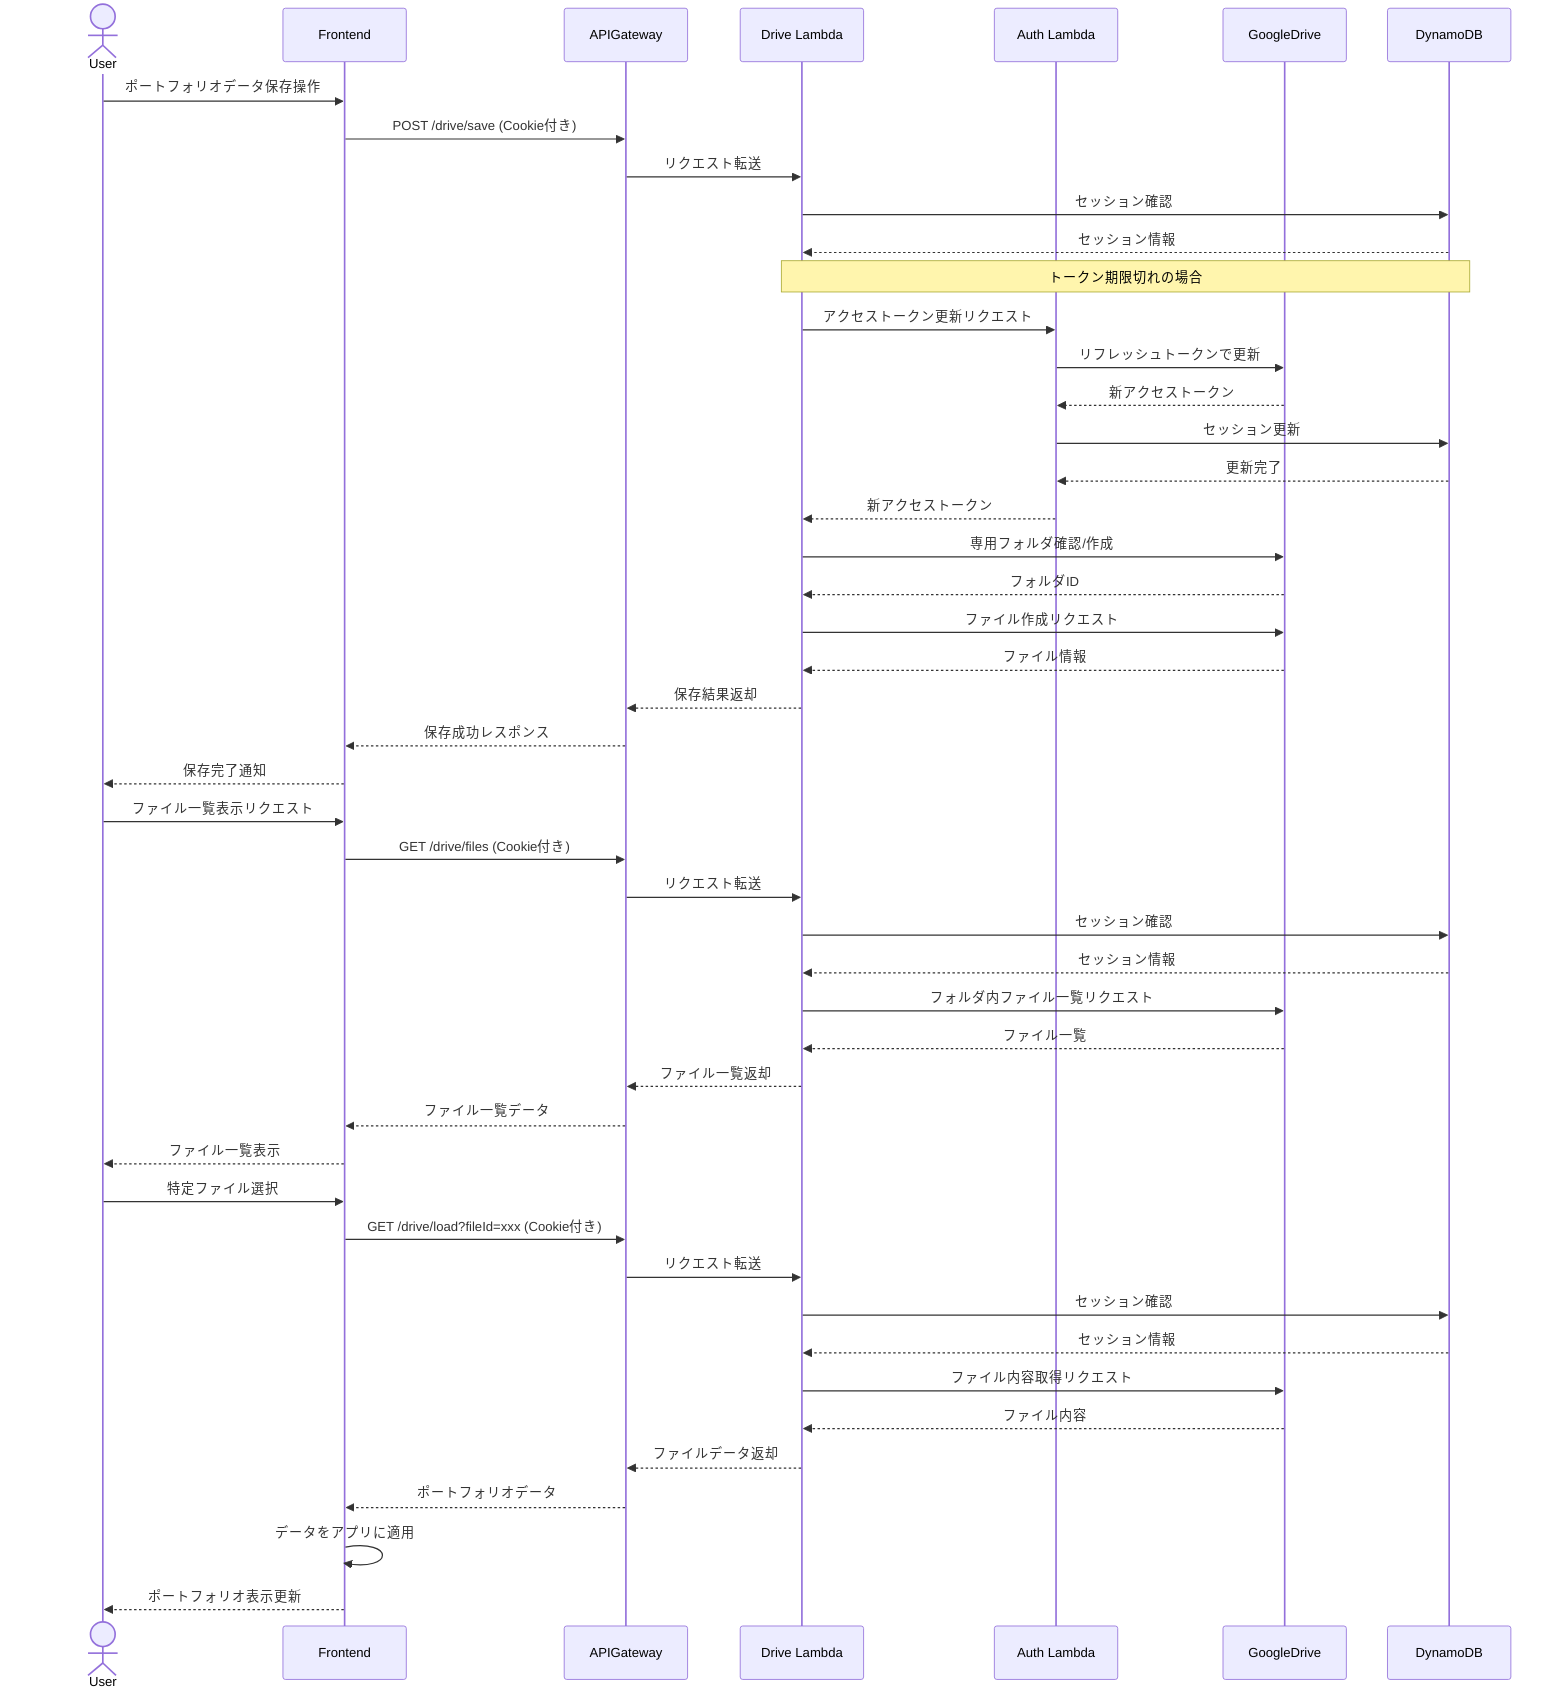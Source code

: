 sequenceDiagram
    actor User
    participant Frontend
    participant APIGateway
    participant Drive as Drive Lambda
    participant Auth as Auth Lambda
    participant GoogleDrive
    participant DynamoDB
    
    %% ファイル保存フロー
    User->>Frontend: ポートフォリオデータ保存操作
    Frontend->>APIGateway: POST /drive/save (Cookie付き)
    APIGateway->>Drive: リクエスト転送
    
    Drive->>DynamoDB: セッション確認
    DynamoDB-->>Drive: セッション情報
    
    Note over Drive,DynamoDB: トークン期限切れの場合
    Drive->>Auth: アクセストークン更新リクエスト
    Auth->>GoogleDrive: リフレッシュトークンで更新
    GoogleDrive-->>Auth: 新アクセストークン
    Auth->>DynamoDB: セッション更新
    DynamoDB-->>Auth: 更新完了
    Auth-->>Drive: 新アクセストークン
    
    Drive->>GoogleDrive: 専用フォルダ確認/作成
    GoogleDrive-->>Drive: フォルダID
    
    Drive->>GoogleDrive: ファイル作成リクエスト
    GoogleDrive-->>Drive: ファイル情報
    
    Drive-->>APIGateway: 保存結果返却
    APIGateway-->>Frontend: 保存成功レスポンス
    Frontend-->>User: 保存完了通知
    
    %% ファイル一覧取得フロー
    User->>Frontend: ファイル一覧表示リクエスト
    Frontend->>APIGateway: GET /drive/files (Cookie付き)
    APIGateway->>Drive: リクエスト転送
    
    Drive->>DynamoDB: セッション確認
    DynamoDB-->>Drive: セッション情報
    
    Drive->>GoogleDrive: フォルダ内ファイル一覧リクエスト
    GoogleDrive-->>Drive: ファイル一覧
    
    Drive-->>APIGateway: ファイル一覧返却
    APIGateway-->>Frontend: ファイル一覧データ
    Frontend-->>User: ファイル一覧表示
    
    %% ファイル読み込みフロー
    User->>Frontend: 特定ファイル選択
    Frontend->>APIGateway: GET /drive/load?fileId=xxx (Cookie付き)
    APIGateway->>Drive: リクエスト転送
    
    Drive->>DynamoDB: セッション確認
    DynamoDB-->>Drive: セッション情報
    
    Drive->>GoogleDrive: ファイル内容取得リクエスト
    GoogleDrive-->>Drive: ファイル内容
    
    Drive-->>APIGateway: ファイルデータ返却
    APIGateway-->>Frontend: ポートフォリオデータ
    Frontend->>Frontend: データをアプリに適用
    Frontend-->>User: ポートフォリオ表示更新
